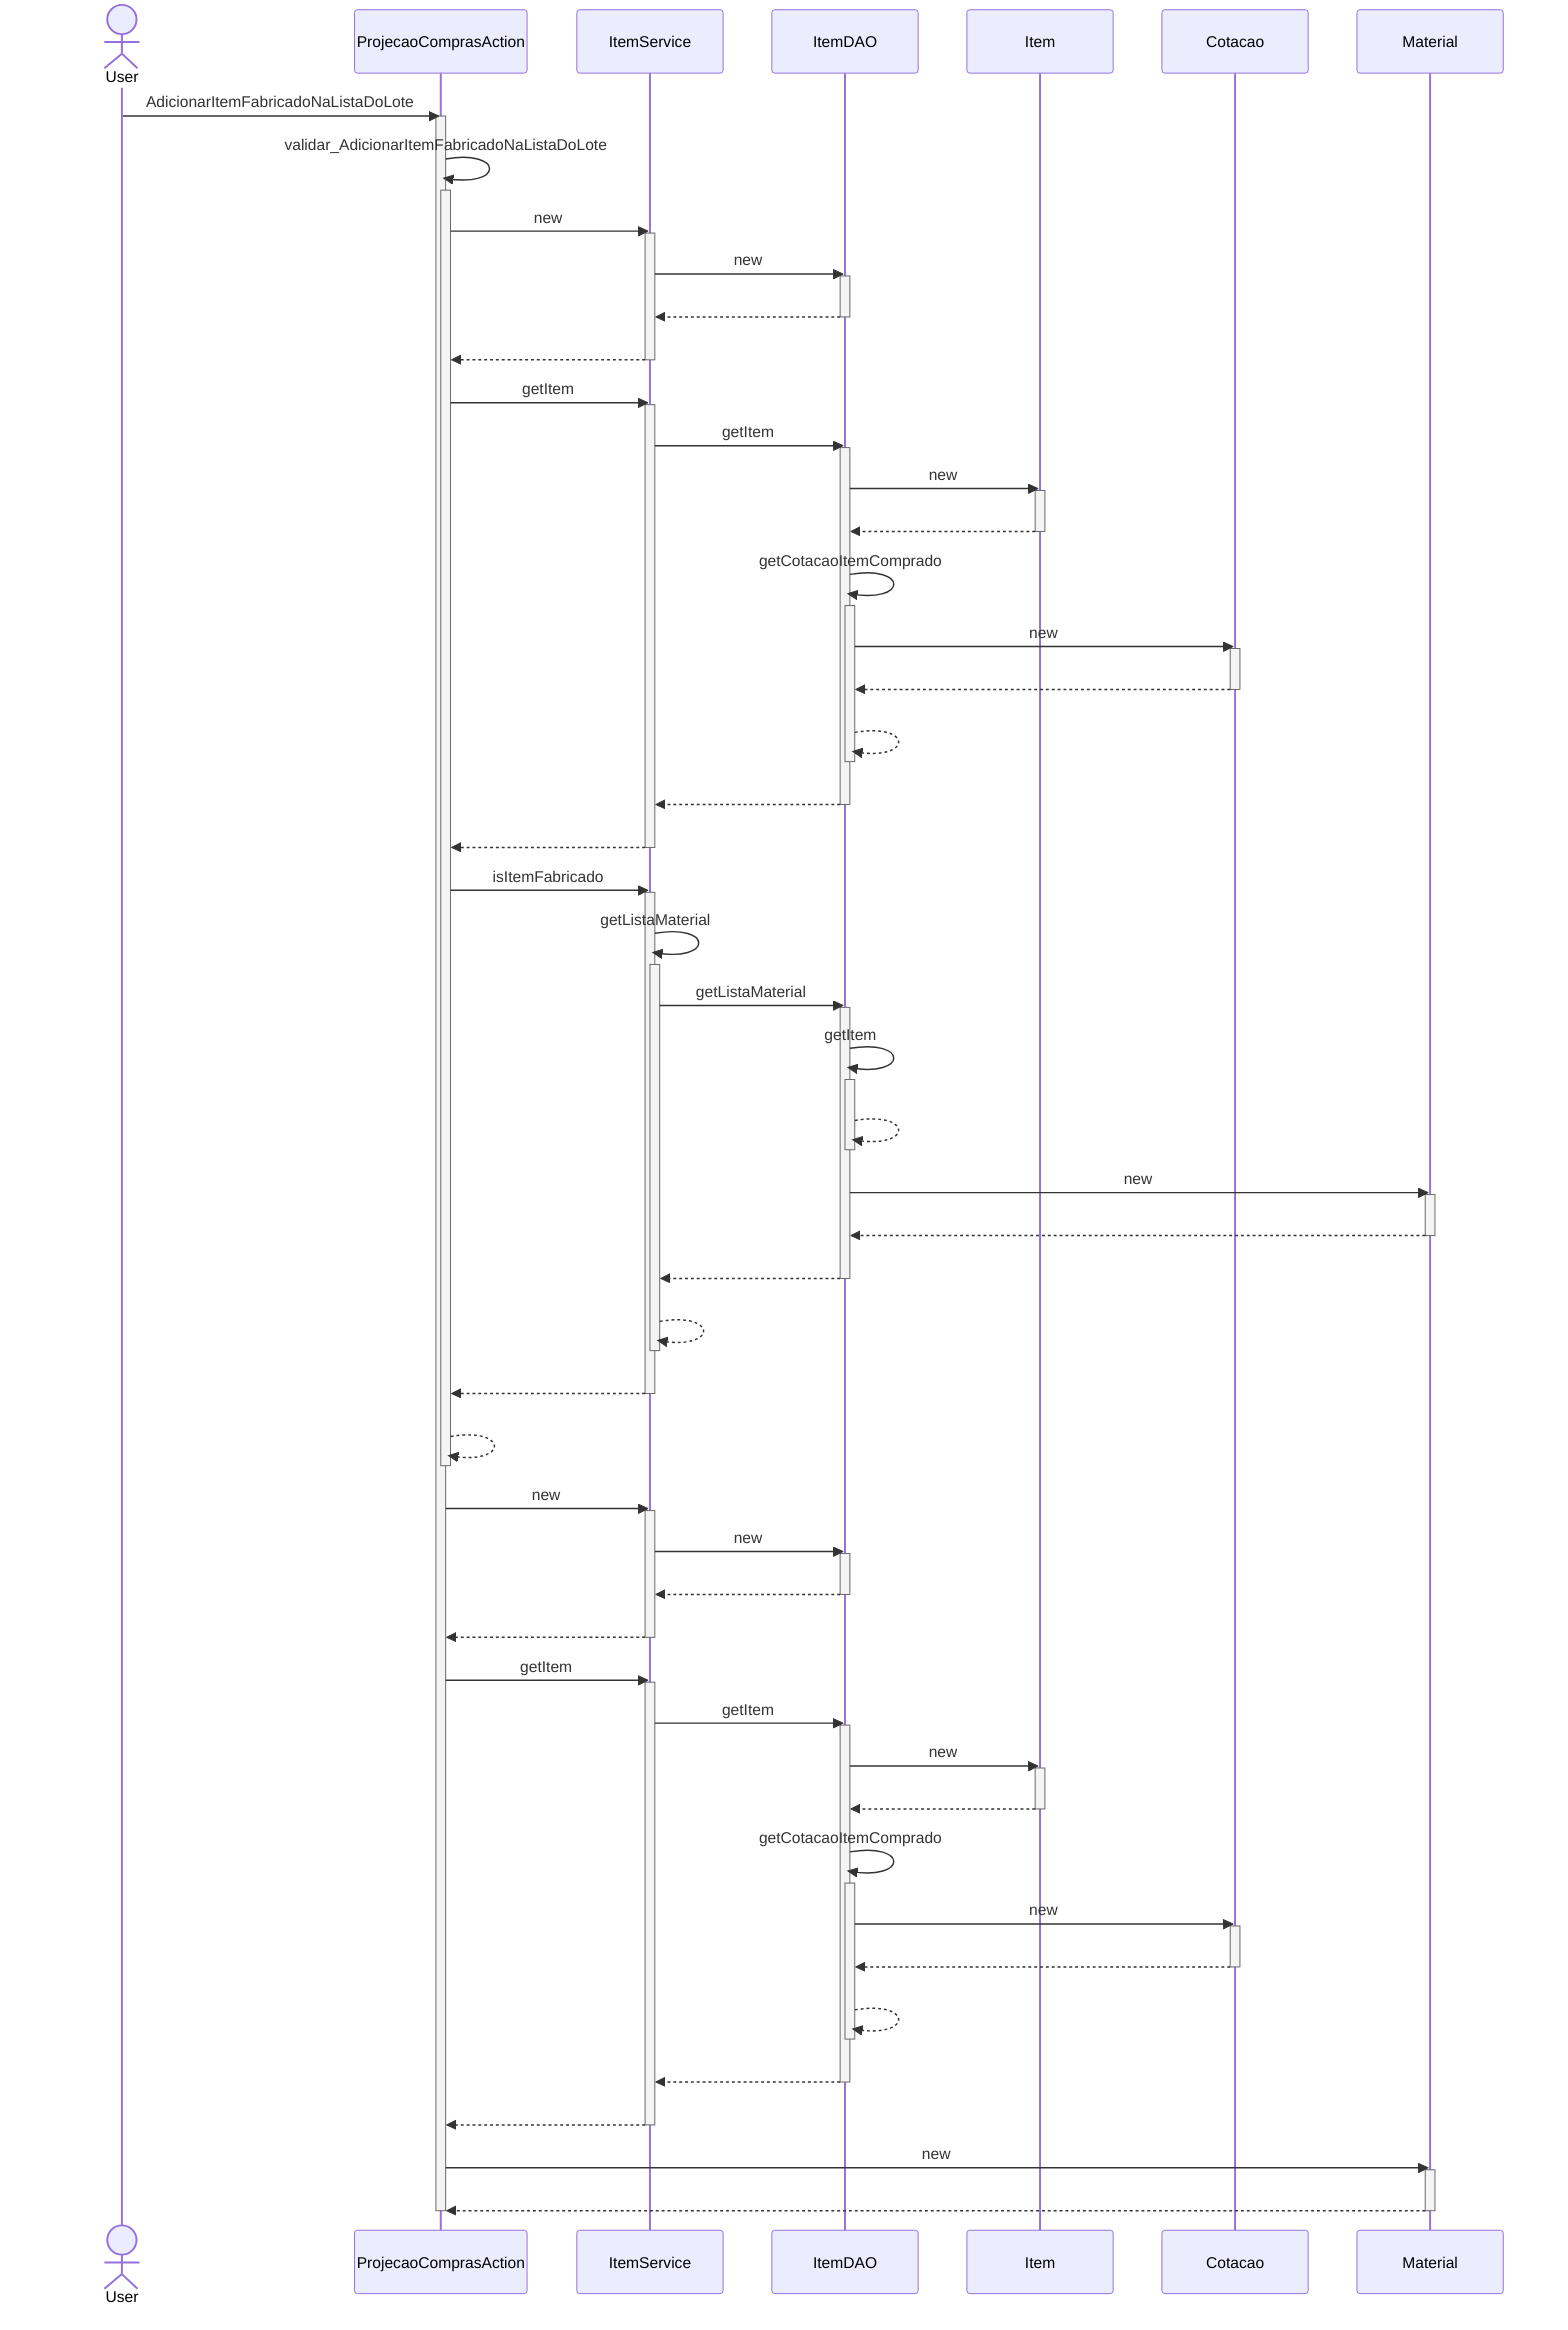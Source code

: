 sequenceDiagram
actor User
User ->> ProjecaoComprasAction : AdicionarItemFabricadoNaListaDoLote
activate ProjecaoComprasAction
ProjecaoComprasAction ->> ProjecaoComprasAction : validar_AdicionarItemFabricadoNaListaDoLote
activate ProjecaoComprasAction
ProjecaoComprasAction ->> ItemService : new
activate ItemService
ItemService ->> ItemDAO : new
activate ItemDAO
ItemDAO -->> ItemService : #32; 
deactivate ItemDAO
ItemService -->> ProjecaoComprasAction : #32; 
deactivate ItemService
ProjecaoComprasAction ->> ItemService : getItem
activate ItemService
ItemService ->> ItemDAO : getItem
activate ItemDAO
ItemDAO ->> Item : new
activate Item
Item -->> ItemDAO : #32; 
deactivate Item
ItemDAO ->> ItemDAO : getCotacaoItemComprado
activate ItemDAO
ItemDAO ->> Cotacao : new
activate Cotacao
Cotacao -->> ItemDAO : #32; 
deactivate Cotacao
ItemDAO -->> ItemDAO : #32; 
deactivate ItemDAO
ItemDAO -->> ItemService : #32; 
deactivate ItemDAO
ItemService -->> ProjecaoComprasAction : #32; 
deactivate ItemService
ProjecaoComprasAction ->> ItemService : isItemFabricado
activate ItemService
ItemService ->> ItemService : getListaMaterial
activate ItemService
ItemService ->> ItemDAO : getListaMaterial
activate ItemDAO
ItemDAO ->> ItemDAO : getItem
activate ItemDAO
ItemDAO -->> ItemDAO : #32; 
deactivate ItemDAO
ItemDAO ->> Material : new
activate Material
Material -->> ItemDAO : #32; 
deactivate Material
ItemDAO -->> ItemService : #32; 
deactivate ItemDAO
ItemService -->> ItemService : #32; 
deactivate ItemService
ItemService -->> ProjecaoComprasAction : #32; 
deactivate ItemService
ProjecaoComprasAction -->> ProjecaoComprasAction : #32; 
deactivate ProjecaoComprasAction
ProjecaoComprasAction ->> ItemService : new
activate ItemService
ItemService ->> ItemDAO : new
activate ItemDAO
ItemDAO -->> ItemService : #32; 
deactivate ItemDAO
ItemService -->> ProjecaoComprasAction : #32; 
deactivate ItemService
ProjecaoComprasAction ->> ItemService : getItem
activate ItemService
ItemService ->> ItemDAO : getItem
activate ItemDAO
ItemDAO ->> Item : new
activate Item
Item -->> ItemDAO : #32; 
deactivate Item
ItemDAO ->> ItemDAO : getCotacaoItemComprado
activate ItemDAO
ItemDAO ->> Cotacao : new
activate Cotacao
Cotacao -->> ItemDAO : #32; 
deactivate Cotacao
ItemDAO -->> ItemDAO : #32; 
deactivate ItemDAO
ItemDAO -->> ItemService : #32; 
deactivate ItemDAO
ItemService -->> ProjecaoComprasAction : #32; 
deactivate ItemService
ProjecaoComprasAction ->> Material : new
activate Material
Material -->> ProjecaoComprasAction : #32; 
deactivate Material
deactivate ProjecaoComprasAction